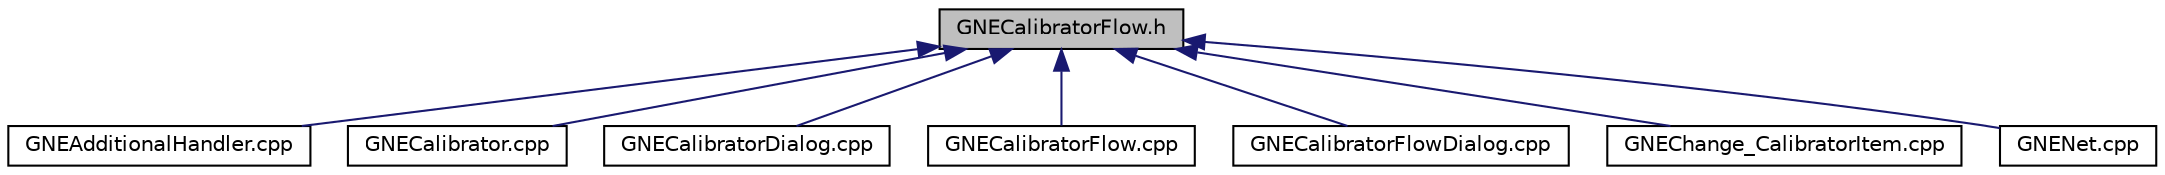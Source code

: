 digraph "GNECalibratorFlow.h"
{
  edge [fontname="Helvetica",fontsize="10",labelfontname="Helvetica",labelfontsize="10"];
  node [fontname="Helvetica",fontsize="10",shape=record];
  Node38 [label="GNECalibratorFlow.h",height=0.2,width=0.4,color="black", fillcolor="grey75", style="filled", fontcolor="black"];
  Node38 -> Node39 [dir="back",color="midnightblue",fontsize="10",style="solid",fontname="Helvetica"];
  Node39 [label="GNEAdditionalHandler.cpp",height=0.2,width=0.4,color="black", fillcolor="white", style="filled",URL="$d7/dd1/_g_n_e_additional_handler_8cpp.html"];
  Node38 -> Node40 [dir="back",color="midnightblue",fontsize="10",style="solid",fontname="Helvetica"];
  Node40 [label="GNECalibrator.cpp",height=0.2,width=0.4,color="black", fillcolor="white", style="filled",URL="$df/d83/_g_n_e_calibrator_8cpp.html"];
  Node38 -> Node41 [dir="back",color="midnightblue",fontsize="10",style="solid",fontname="Helvetica"];
  Node41 [label="GNECalibratorDialog.cpp",height=0.2,width=0.4,color="black", fillcolor="white", style="filled",URL="$de/db0/_g_n_e_calibrator_dialog_8cpp.html"];
  Node38 -> Node42 [dir="back",color="midnightblue",fontsize="10",style="solid",fontname="Helvetica"];
  Node42 [label="GNECalibratorFlow.cpp",height=0.2,width=0.4,color="black", fillcolor="white", style="filled",URL="$d6/d5a/_g_n_e_calibrator_flow_8cpp.html"];
  Node38 -> Node43 [dir="back",color="midnightblue",fontsize="10",style="solid",fontname="Helvetica"];
  Node43 [label="GNECalibratorFlowDialog.cpp",height=0.2,width=0.4,color="black", fillcolor="white", style="filled",URL="$d5/d0a/_g_n_e_calibrator_flow_dialog_8cpp.html"];
  Node38 -> Node44 [dir="back",color="midnightblue",fontsize="10",style="solid",fontname="Helvetica"];
  Node44 [label="GNEChange_CalibratorItem.cpp",height=0.2,width=0.4,color="black", fillcolor="white", style="filled",URL="$d8/d78/_g_n_e_change___calibrator_item_8cpp.html"];
  Node38 -> Node45 [dir="back",color="midnightblue",fontsize="10",style="solid",fontname="Helvetica"];
  Node45 [label="GNENet.cpp",height=0.2,width=0.4,color="black", fillcolor="white", style="filled",URL="$d1/db1/_g_n_e_net_8cpp.html"];
}
